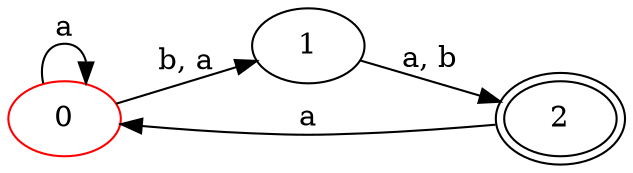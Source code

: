 digraph a {
 rankdir=LR
0[ label ="0", color=red ];
0 -> 1 [ label = "b, a" ];
0 -> 0 [ label = "a" ];
1[ label ="1",];
1 -> 2 [ label = "a, b" ];
2[ label ="2",peripheries=2 ];
2 -> 0 [ label = "a" ];
}
